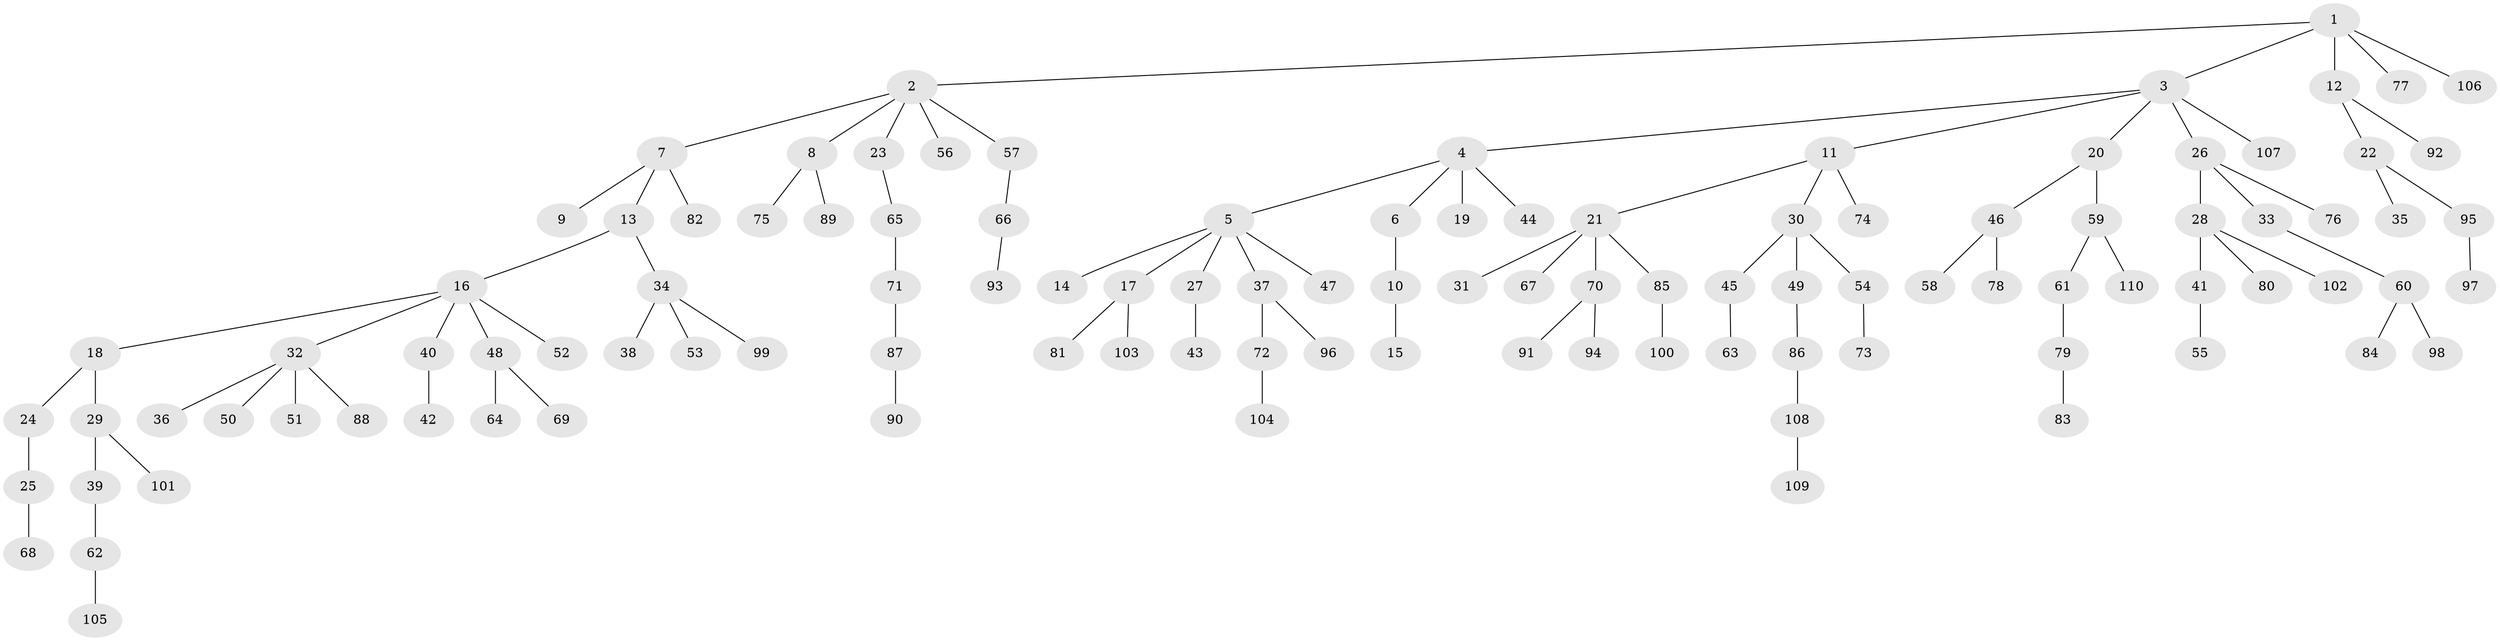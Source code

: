 // coarse degree distribution, {4: 0.06329113924050633, 8: 0.02531645569620253, 7: 0.012658227848101266, 2: 0.20253164556962025, 3: 0.0759493670886076, 1: 0.5822784810126582, 5: 0.012658227848101266, 6: 0.02531645569620253}
// Generated by graph-tools (version 1.1) at 2025/52/02/27/25 19:52:11]
// undirected, 110 vertices, 109 edges
graph export_dot {
graph [start="1"]
  node [color=gray90,style=filled];
  1;
  2;
  3;
  4;
  5;
  6;
  7;
  8;
  9;
  10;
  11;
  12;
  13;
  14;
  15;
  16;
  17;
  18;
  19;
  20;
  21;
  22;
  23;
  24;
  25;
  26;
  27;
  28;
  29;
  30;
  31;
  32;
  33;
  34;
  35;
  36;
  37;
  38;
  39;
  40;
  41;
  42;
  43;
  44;
  45;
  46;
  47;
  48;
  49;
  50;
  51;
  52;
  53;
  54;
  55;
  56;
  57;
  58;
  59;
  60;
  61;
  62;
  63;
  64;
  65;
  66;
  67;
  68;
  69;
  70;
  71;
  72;
  73;
  74;
  75;
  76;
  77;
  78;
  79;
  80;
  81;
  82;
  83;
  84;
  85;
  86;
  87;
  88;
  89;
  90;
  91;
  92;
  93;
  94;
  95;
  96;
  97;
  98;
  99;
  100;
  101;
  102;
  103;
  104;
  105;
  106;
  107;
  108;
  109;
  110;
  1 -- 2;
  1 -- 3;
  1 -- 12;
  1 -- 77;
  1 -- 106;
  2 -- 7;
  2 -- 8;
  2 -- 23;
  2 -- 56;
  2 -- 57;
  3 -- 4;
  3 -- 11;
  3 -- 20;
  3 -- 26;
  3 -- 107;
  4 -- 5;
  4 -- 6;
  4 -- 19;
  4 -- 44;
  5 -- 14;
  5 -- 17;
  5 -- 27;
  5 -- 37;
  5 -- 47;
  6 -- 10;
  7 -- 9;
  7 -- 13;
  7 -- 82;
  8 -- 75;
  8 -- 89;
  10 -- 15;
  11 -- 21;
  11 -- 30;
  11 -- 74;
  12 -- 22;
  12 -- 92;
  13 -- 16;
  13 -- 34;
  16 -- 18;
  16 -- 32;
  16 -- 40;
  16 -- 48;
  16 -- 52;
  17 -- 81;
  17 -- 103;
  18 -- 24;
  18 -- 29;
  20 -- 46;
  20 -- 59;
  21 -- 31;
  21 -- 67;
  21 -- 70;
  21 -- 85;
  22 -- 35;
  22 -- 95;
  23 -- 65;
  24 -- 25;
  25 -- 68;
  26 -- 28;
  26 -- 33;
  26 -- 76;
  27 -- 43;
  28 -- 41;
  28 -- 80;
  28 -- 102;
  29 -- 39;
  29 -- 101;
  30 -- 45;
  30 -- 49;
  30 -- 54;
  32 -- 36;
  32 -- 50;
  32 -- 51;
  32 -- 88;
  33 -- 60;
  34 -- 38;
  34 -- 53;
  34 -- 99;
  37 -- 72;
  37 -- 96;
  39 -- 62;
  40 -- 42;
  41 -- 55;
  45 -- 63;
  46 -- 58;
  46 -- 78;
  48 -- 64;
  48 -- 69;
  49 -- 86;
  54 -- 73;
  57 -- 66;
  59 -- 61;
  59 -- 110;
  60 -- 84;
  60 -- 98;
  61 -- 79;
  62 -- 105;
  65 -- 71;
  66 -- 93;
  70 -- 91;
  70 -- 94;
  71 -- 87;
  72 -- 104;
  79 -- 83;
  85 -- 100;
  86 -- 108;
  87 -- 90;
  95 -- 97;
  108 -- 109;
}
